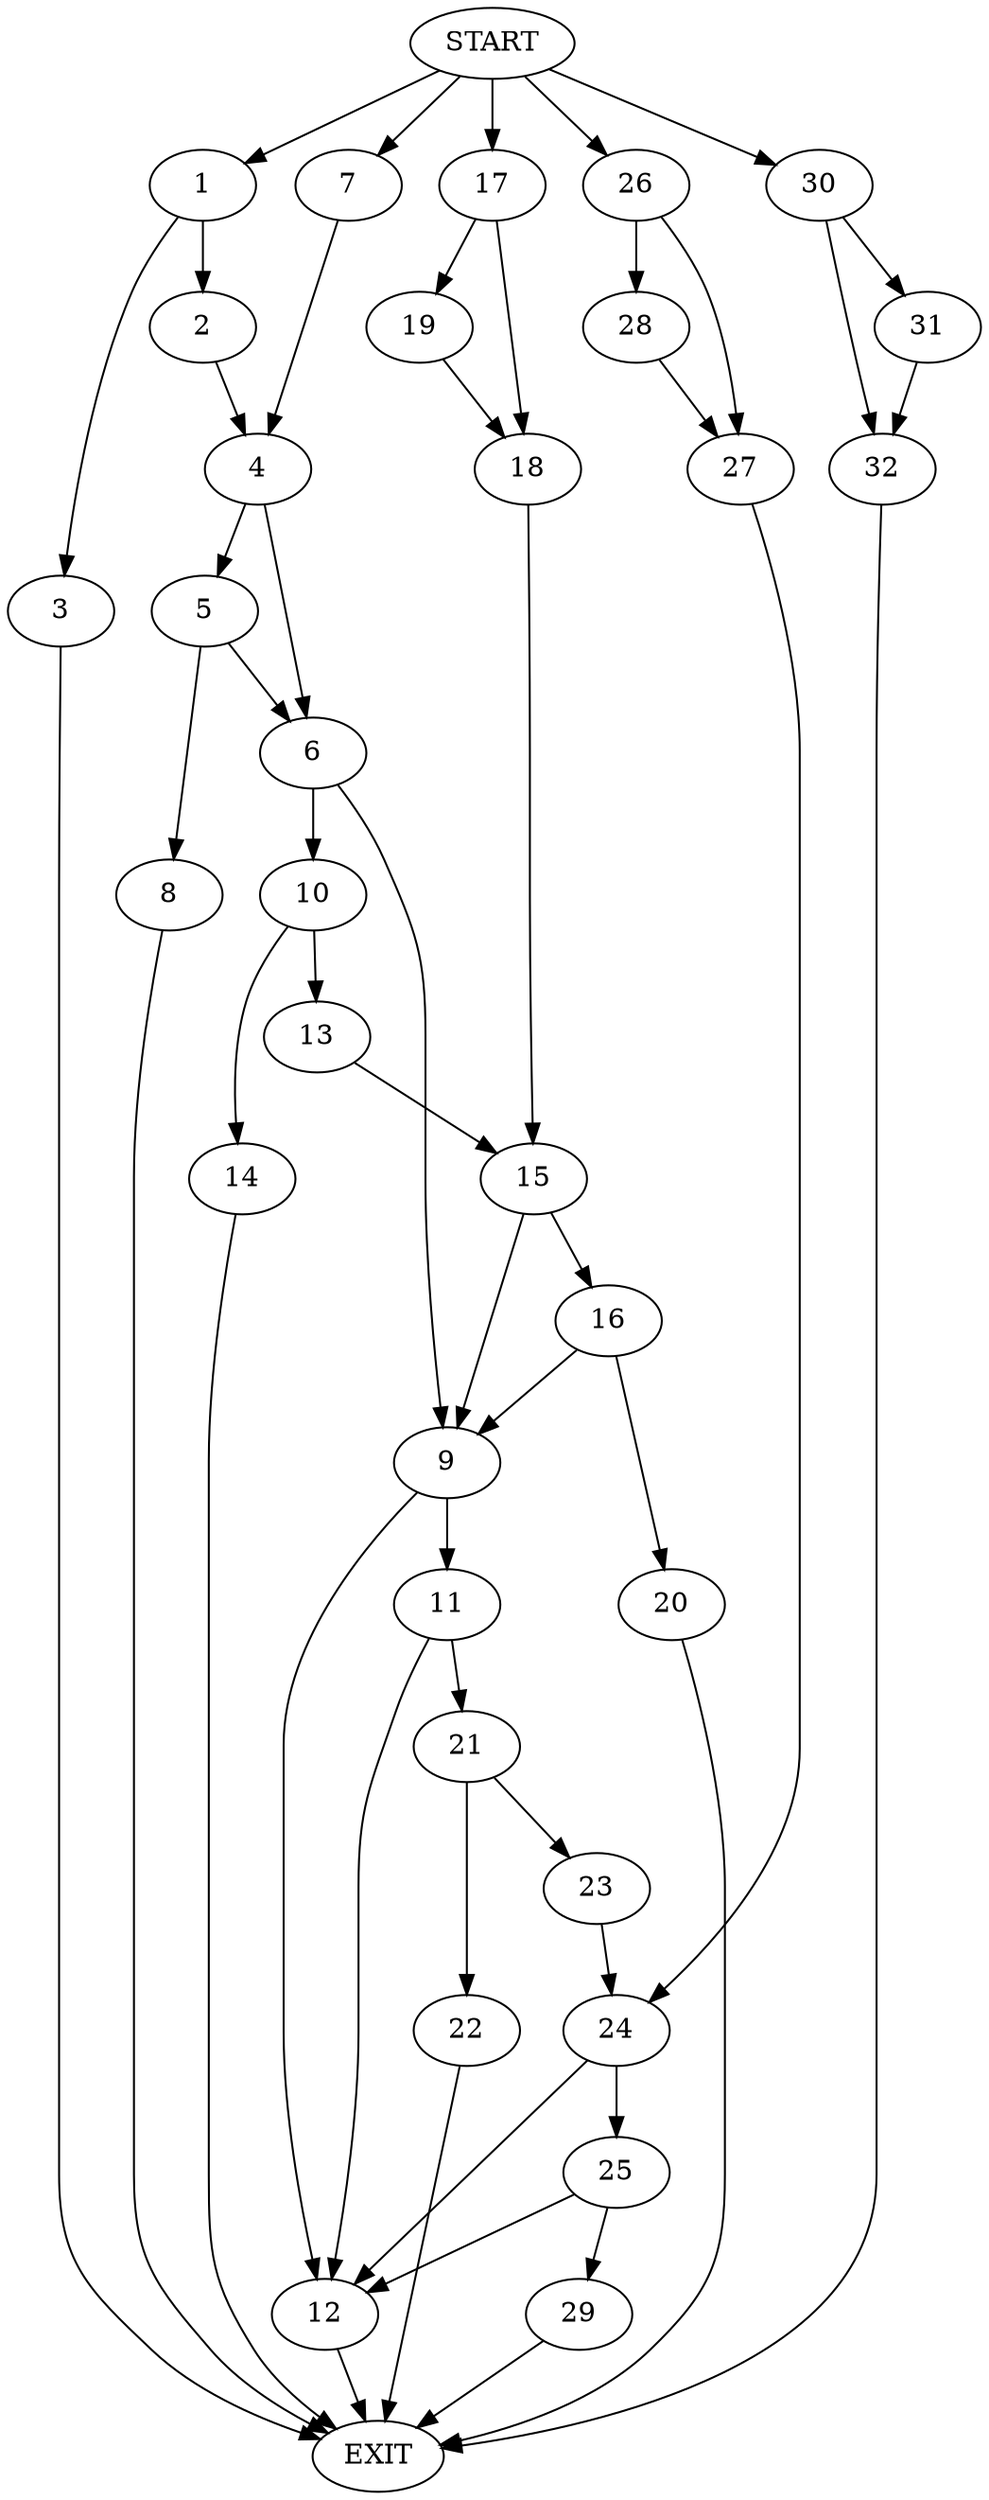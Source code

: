 digraph {
0 [label="START"]
33 [label="EXIT"]
0 -> 1
1 -> 2
1 -> 3
2 -> 4
3 -> 33
4 -> 5
4 -> 6
0 -> 7
7 -> 4
5 -> 6
5 -> 8
6 -> 9
6 -> 10
8 -> 33
9 -> 11
9 -> 12
10 -> 13
10 -> 14
13 -> 15
14 -> 33
15 -> 9
15 -> 16
0 -> 17
17 -> 18
17 -> 19
19 -> 18
18 -> 15
16 -> 9
16 -> 20
20 -> 33
12 -> 33
11 -> 21
11 -> 12
21 -> 22
21 -> 23
22 -> 33
23 -> 24
24 -> 25
24 -> 12
0 -> 26
26 -> 27
26 -> 28
27 -> 24
28 -> 27
25 -> 29
25 -> 12
29 -> 33
0 -> 30
30 -> 31
30 -> 32
31 -> 32
32 -> 33
}
